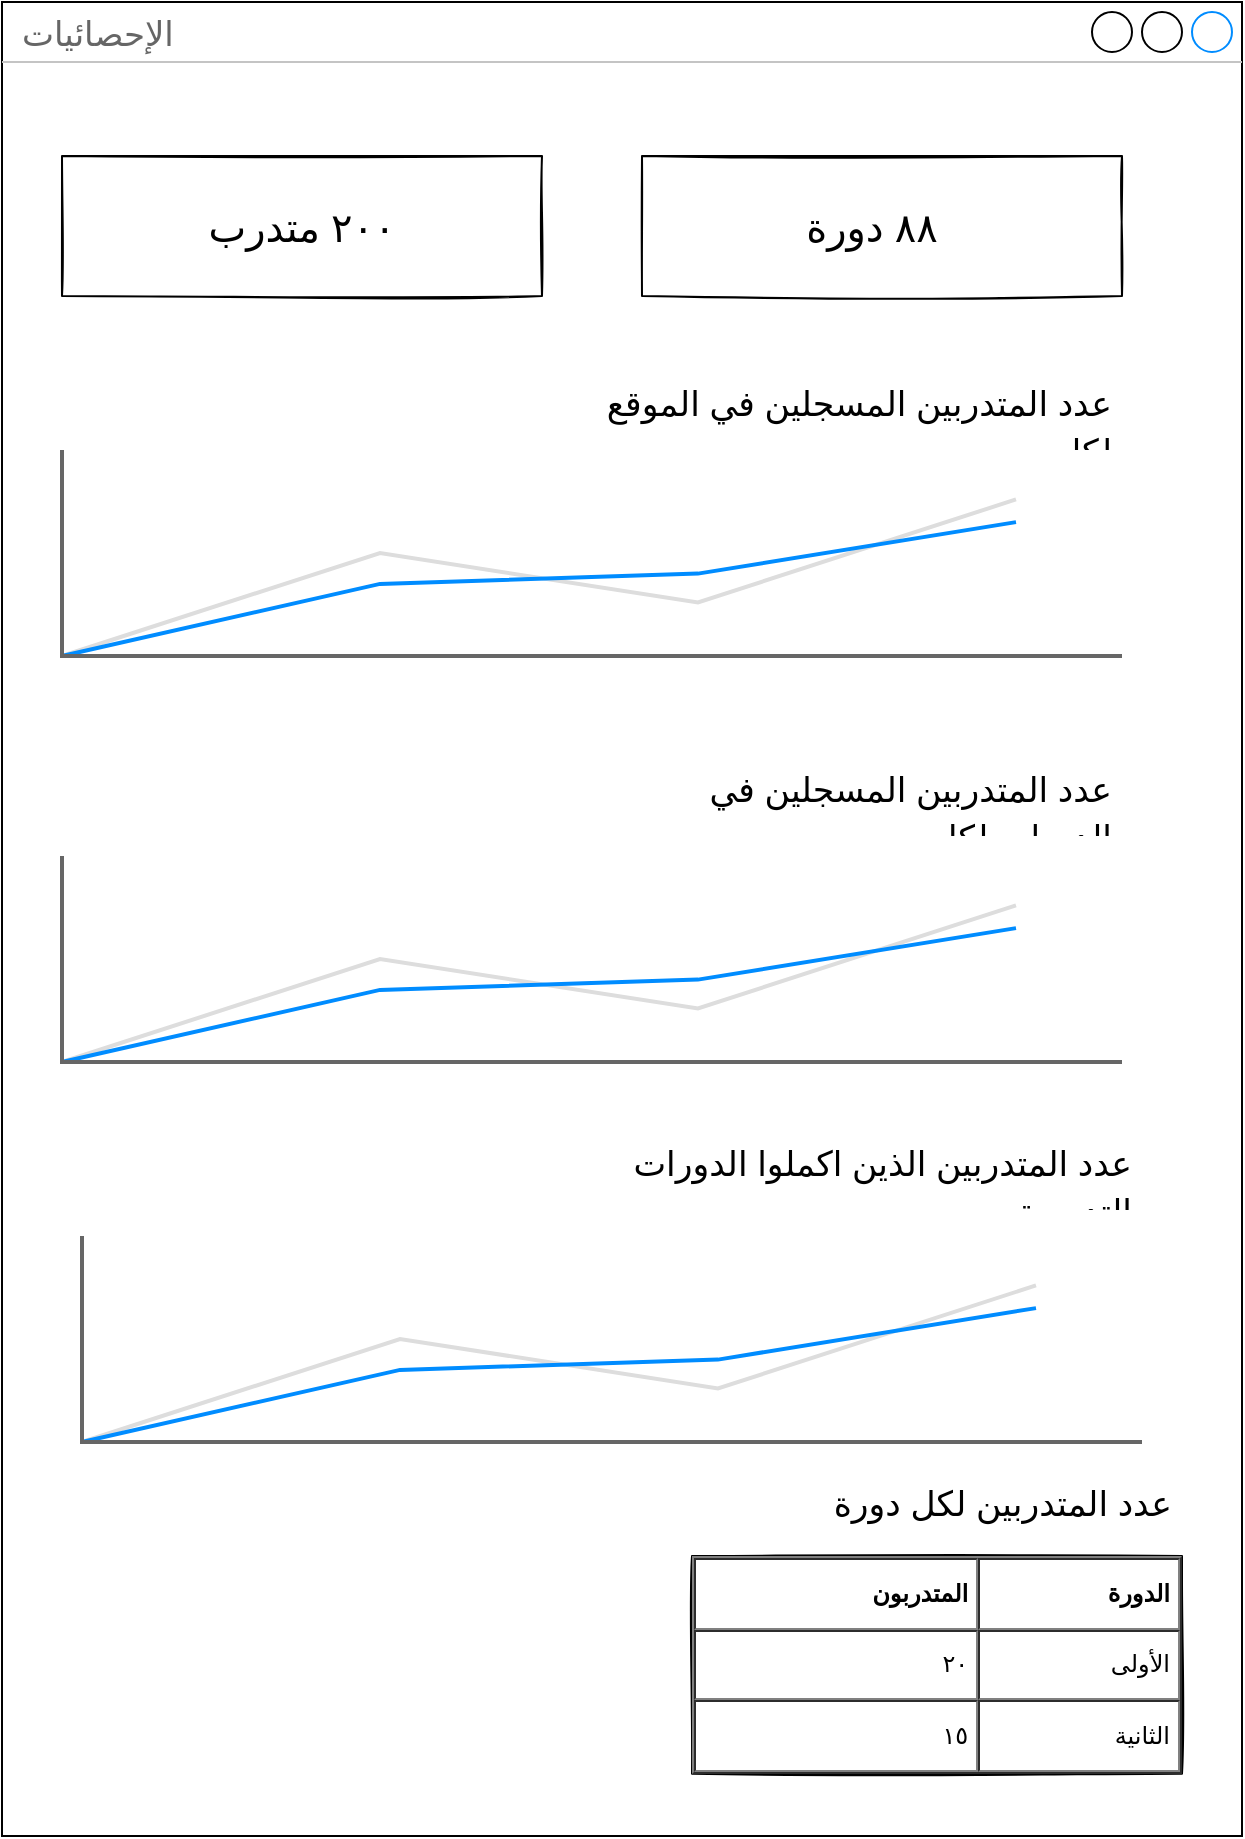 <mxfile version="17.4.6" type="github"><diagram id="nDNJL3_B4G6pBPuI-Msn" name="Page-1"><mxGraphModel dx="821" dy="1005" grid="1" gridSize="10" guides="1" tooltips="1" connect="1" arrows="1" fold="1" page="1" pageScale="1" pageWidth="850" pageHeight="1100" math="0" shadow="0"><root><mxCell id="0"/><mxCell id="1" parent="0"/><mxCell id="3dhpxIoL0cY6gG451Ul--10" value="الإحصائيات" style="strokeWidth=1;shadow=0;dashed=0;align=center;html=1;shape=mxgraph.mockup.containers.window;align=left;verticalAlign=top;spacingLeft=8;strokeColor2=#008cff;strokeColor3=#c4c4c4;fontColor=#666666;mainText=;fontSize=17;labelBackgroundColor=none;sketch=0;" parent="1" vertex="1"><mxGeometry x="90" y="133" width="620" height="917" as="geometry"/></mxCell><mxCell id="B7E7dIONJrocs0yVwBSK-20" value="&lt;table cellpadding=&quot;4&quot; cellspacing=&quot;0&quot; border=&quot;1&quot; style=&quot;font-size: 1em ; width: 100% ; height: 100%&quot;&gt;&lt;tbody&gt;&lt;tr&gt;&lt;th&gt;المتدربون&lt;/th&gt;&lt;th&gt;الدورة&lt;/th&gt;&lt;/tr&gt;&lt;tr&gt;&lt;td&gt;٢٠&lt;/td&gt;&lt;td&gt;الأولى&lt;/td&gt;&lt;/tr&gt;&lt;tr&gt;&lt;td&gt;١٥&lt;/td&gt;&lt;td&gt;الثانية&lt;/td&gt;&lt;/tr&gt;&lt;/tbody&gt;&lt;/table&gt; " style="verticalAlign=top;align=right;overflow=fill;fontSize=12;fontFamily=Helvetica;html=1;shadow=0;sketch=1;" parent="1" vertex="1"><mxGeometry x="435" y="910" width="245" height="108.89" as="geometry"/></mxCell><mxCell id="B7E7dIONJrocs0yVwBSK-22" value="" style="rounded=0;whiteSpace=wrap;html=1;shadow=0;sketch=1;" parent="1" vertex="1"><mxGeometry x="120" y="210" width="240" height="70" as="geometry"/></mxCell><mxCell id="B7E7dIONJrocs0yVwBSK-23" value="" style="rounded=0;whiteSpace=wrap;html=1;shadow=0;sketch=1;" parent="1" vertex="1"><mxGeometry x="410" y="210" width="240" height="70" as="geometry"/></mxCell><mxCell id="B7E7dIONJrocs0yVwBSK-24" value="٢٠٠ متدرب" style="text;html=1;strokeColor=none;fillColor=none;align=center;verticalAlign=middle;whiteSpace=wrap;rounded=0;shadow=0;sketch=1;fontSize=20;" parent="1" vertex="1"><mxGeometry x="155" y="230" width="170" height="30" as="geometry"/></mxCell><mxCell id="B7E7dIONJrocs0yVwBSK-25" value="٨٨ دورة" style="text;html=1;strokeColor=none;fillColor=none;align=center;verticalAlign=middle;whiteSpace=wrap;rounded=0;shadow=0;sketch=1;fontSize=20;" parent="1" vertex="1"><mxGeometry x="440" y="230" width="170" height="30" as="geometry"/></mxCell><mxCell id="B7E7dIONJrocs0yVwBSK-28" value="&lt;h1 style=&quot;font-size: 20px&quot;&gt;&lt;span style=&quot;font-weight: normal&quot; id=&quot;docs-internal-guid-02ea8f25-7fff-60b4-0465-00c2d2e181f8&quot;&gt;&lt;ul style=&quot;margin-top: 0 ; margin-bottom: 0&quot;&gt;&lt;li dir=&quot;rtl&quot; style=&quot;list-style-type: disc ; font-size: 13pt ; font-family: &amp;#34;arial&amp;#34; ; background-color: transparent ; vertical-align: baseline&quot;&gt;&lt;p dir=&quot;rtl&quot; style=&quot;line-height: 1.38 ; margin-top: 0pt ; margin-bottom: 0pt&quot;&gt;&lt;span style=&quot;font-size: 13pt ; background-color: transparent ; vertical-align: baseline&quot;&gt;عدد المتدربين المسجلين في الموقع لكل يوم&lt;/span&gt;&lt;/p&gt;&lt;/li&gt;&lt;/ul&gt;&lt;/span&gt;&lt;/h1&gt;" style="text;html=1;strokeColor=none;fillColor=none;spacing=5;spacingTop=-20;whiteSpace=wrap;overflow=hidden;rounded=0;shadow=0;sketch=1;fontSize=20;align=right;" parent="1" vertex="1"><mxGeometry x="340" y="320" width="310" height="37" as="geometry"/></mxCell><mxCell id="eGqjUN0_KcQ1N8WhKNrV-1" value="&lt;h1 style=&quot;font-size: 20px&quot;&gt;&lt;span style=&quot;font-weight: normal&quot; id=&quot;docs-internal-guid-02ea8f25-7fff-60b4-0465-00c2d2e181f8&quot;&gt;&lt;ul style=&quot;margin-top: 0 ; margin-bottom: 0&quot;&gt;&lt;li dir=&quot;rtl&quot; style=&quot;list-style-type: disc ; font-size: 13pt ; font-family: &amp;#34;arial&amp;#34; ; background-color: transparent ; vertical-align: baseline&quot;&gt;&lt;p dir=&quot;rtl&quot; style=&quot;line-height: 1.38 ; margin-top: 0pt ; margin-bottom: 0pt&quot;&gt;&lt;span id=&quot;docs-internal-guid-0fe62bdd-7fff-42a3-f969-4575639c734a&quot;&gt;&lt;span style=&quot;font-size: 13pt ; font-family: &amp;#34;arial&amp;#34; ; background-color: transparent ; vertical-align: baseline&quot;&gt;عدد المتدربين لكل دورة&lt;/span&gt;&lt;/span&gt;&lt;br&gt;&lt;/p&gt;&lt;/li&gt;&lt;/ul&gt;&lt;/span&gt;&lt;/h1&gt;" style="text;html=1;strokeColor=none;fillColor=none;spacing=5;spacingTop=-20;whiteSpace=wrap;overflow=hidden;rounded=0;shadow=0;sketch=1;fontSize=20;align=right;" vertex="1" parent="1"><mxGeometry x="400" y="870" width="280" height="37" as="geometry"/></mxCell><mxCell id="eGqjUN0_KcQ1N8WhKNrV-2" value="&lt;h1 style=&quot;font-size: 20px&quot;&gt;&lt;span style=&quot;font-weight: normal&quot; id=&quot;docs-internal-guid-02ea8f25-7fff-60b4-0465-00c2d2e181f8&quot;&gt;&lt;ul style=&quot;margin-top: 0 ; margin-bottom: 0&quot;&gt;&lt;li dir=&quot;rtl&quot; style=&quot;list-style-type: disc ; font-size: 13pt ; font-family: &amp;#34;arial&amp;#34; ; background-color: transparent ; vertical-align: baseline&quot;&gt;&lt;p dir=&quot;rtl&quot; style=&quot;line-height: 1.38 ; margin-top: 0pt ; margin-bottom: 0pt&quot;&gt;&lt;span id=&quot;docs-internal-guid-b5b7fad8-7fff-0cca-f9a4-ced6a1644055&quot;&gt;&lt;span style=&quot;font-size: 13pt ; font-family: &amp;#34;arial&amp;#34; ; background-color: transparent ; vertical-align: baseline&quot;&gt;عدد المتدربين المسجلين في الدورات لكل يوم&lt;/span&gt;&lt;/span&gt;&lt;br&gt;&lt;/p&gt;&lt;/li&gt;&lt;/ul&gt;&lt;/span&gt;&lt;/h1&gt;" style="text;html=1;strokeColor=none;fillColor=none;spacing=5;spacingTop=-20;whiteSpace=wrap;overflow=hidden;rounded=0;shadow=0;sketch=1;fontSize=20;align=right;" vertex="1" parent="1"><mxGeometry x="340" y="513" width="310" height="37" as="geometry"/></mxCell><mxCell id="eGqjUN0_KcQ1N8WhKNrV-3" value="&lt;h1 style=&quot;font-size: 20px&quot;&gt;&lt;span style=&quot;font-weight: normal&quot; id=&quot;docs-internal-guid-02ea8f25-7fff-60b4-0465-00c2d2e181f8&quot;&gt;&lt;ul style=&quot;margin-top: 0 ; margin-bottom: 0&quot;&gt;&lt;li dir=&quot;rtl&quot; style=&quot;list-style-type: disc ; font-size: 13pt ; font-family: &amp;#34;arial&amp;#34; ; background-color: transparent ; vertical-align: baseline&quot;&gt;&lt;p dir=&quot;rtl&quot; style=&quot;line-height: 1.38 ; margin-top: 0pt ; margin-bottom: 0pt&quot;&gt;&lt;span id=&quot;docs-internal-guid-3d4b32ab-7fff-2d69-0d66-a148118b0a42&quot;&gt;&lt;span style=&quot;font-size: 13pt ; font-family: &amp;#34;arial&amp;#34; ; background-color: transparent ; vertical-align: baseline&quot;&gt;عدد المتدربين الذين اكملوا الدورات التدريبية&lt;/span&gt;&lt;/span&gt;&lt;br&gt;&lt;/p&gt;&lt;/li&gt;&lt;/ul&gt;&lt;/span&gt;&lt;/h1&gt;" style="text;html=1;strokeColor=none;fillColor=none;spacing=5;spacingTop=-20;whiteSpace=wrap;overflow=hidden;rounded=0;shadow=0;sketch=1;fontSize=20;align=right;" vertex="1" parent="1"><mxGeometry x="330" y="700" width="330" height="37" as="geometry"/></mxCell><mxCell id="eGqjUN0_KcQ1N8WhKNrV-4" value="" style="verticalLabelPosition=bottom;shadow=0;dashed=0;align=center;html=1;verticalAlign=top;strokeWidth=1;shape=mxgraph.mockup.graphics.lineChart;strokeColor=none;strokeColor2=#666666;strokeColor3=#008cff;strokeColor4=#dddddd;" vertex="1" parent="1"><mxGeometry x="120" y="357" width="530" height="103" as="geometry"/></mxCell><mxCell id="eGqjUN0_KcQ1N8WhKNrV-5" value="" style="verticalLabelPosition=bottom;shadow=0;dashed=0;align=center;html=1;verticalAlign=top;strokeWidth=1;shape=mxgraph.mockup.graphics.lineChart;strokeColor=none;strokeColor2=#666666;strokeColor3=#008cff;strokeColor4=#dddddd;" vertex="1" parent="1"><mxGeometry x="120" y="560" width="530" height="103" as="geometry"/></mxCell><mxCell id="eGqjUN0_KcQ1N8WhKNrV-6" value="" style="verticalLabelPosition=bottom;shadow=0;dashed=0;align=center;html=1;verticalAlign=top;strokeWidth=1;shape=mxgraph.mockup.graphics.lineChart;strokeColor=none;strokeColor2=#666666;strokeColor3=#008cff;strokeColor4=#dddddd;" vertex="1" parent="1"><mxGeometry x="130" y="750" width="530" height="103" as="geometry"/></mxCell></root></mxGraphModel></diagram></mxfile>